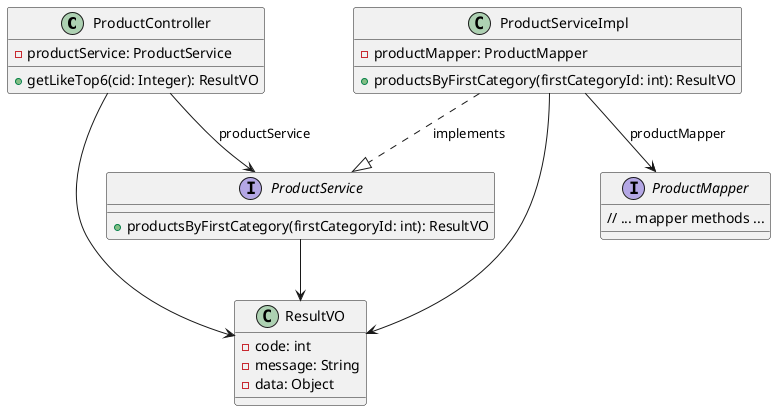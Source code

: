 @startuml

class ProductController {
    - productService: ProductService
    + getLikeTop6(cid: Integer): ResultVO
}

interface ProductService {
    + productsByFirstCategory(firstCategoryId: int): ResultVO
}

class ProductServiceImpl {
    - productMapper: ProductMapper
    + productsByFirstCategory(firstCategoryId: int): ResultVO
}

interface ProductMapper {
    // ... mapper methods ...
}

class ResultVO {
    - code: int
    - message: String
    - data: Object
}

ProductController --> ProductService : productService
ProductServiceImpl ..|> ProductService : implements
ProductServiceImpl --> ProductMapper : productMapper
ProductServiceImpl --> ResultVO
ProductController --> ResultVO
ProductService --> ResultVO

@enduml
